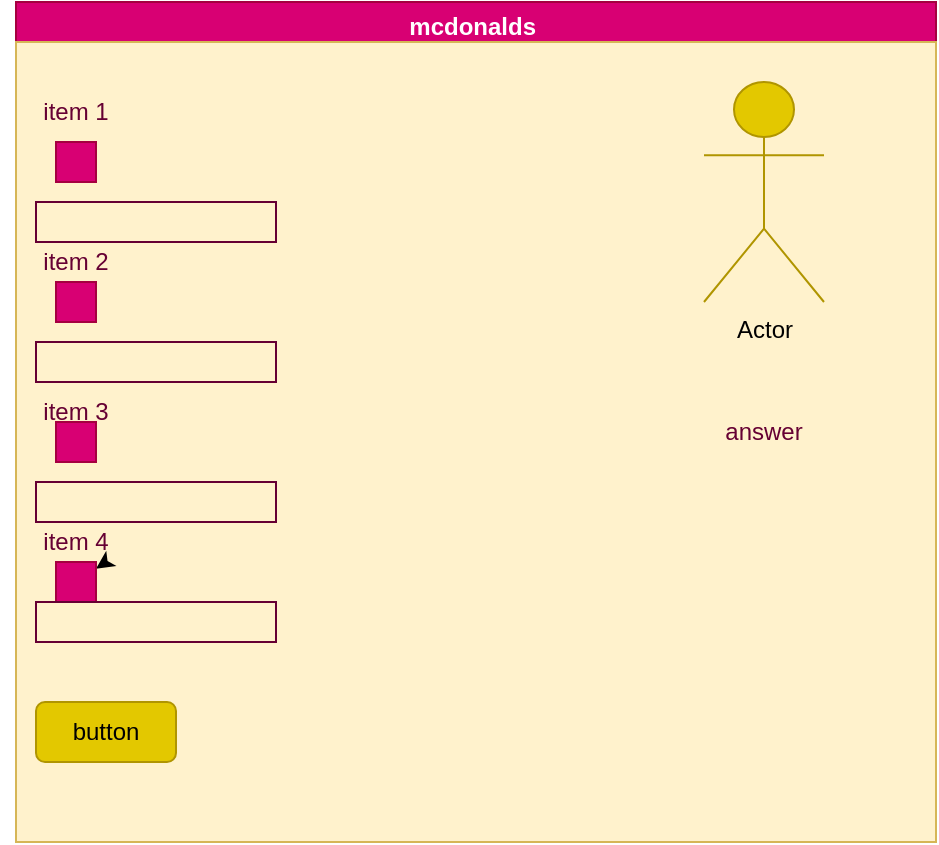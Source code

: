 <mxfile>
    <diagram id="-55225dTMH6KRCjdtvrq" name="Page-1">
        <mxGraphModel dx="594" dy="561" grid="1" gridSize="10" guides="1" tooltips="1" connect="1" arrows="1" fold="1" page="1" pageScale="1" pageWidth="827" pageHeight="1169" math="0" shadow="0">
            <root>
                <mxCell id="0"/>
                <mxCell id="1" parent="0"/>
                <mxCell id="2" value="mcdonalds " style="swimlane;fillColor=#d80073;fontColor=#ffffff;strokeColor=#A50040;" parent="1" vertex="1">
                    <mxGeometry x="70" y="190" width="460" height="240" as="geometry"/>
                </mxCell>
                <mxCell id="3" value="" style="rounded=0;whiteSpace=wrap;html=1;fillColor=#fff2cc;strokeColor=#d6b656;" vertex="1" parent="1">
                    <mxGeometry x="70" y="210" width="460" height="400" as="geometry"/>
                </mxCell>
                <mxCell id="5" value="Actor" style="shape=umlActor;verticalLabelPosition=bottom;verticalAlign=top;html=1;outlineConnect=0;fillColor=#e3c800;fontColor=#000000;strokeColor=#B09500;" vertex="1" parent="1">
                    <mxGeometry x="414" y="230" width="60" height="110" as="geometry"/>
                </mxCell>
                <mxCell id="12" value="item 1" style="text;html=1;align=center;verticalAlign=middle;whiteSpace=wrap;rounded=0;fontColor=#660033;" vertex="1" parent="1">
                    <mxGeometry x="70" y="230" width="60" height="30" as="geometry"/>
                </mxCell>
                <mxCell id="17" value="item 2" style="text;html=1;align=center;verticalAlign=middle;whiteSpace=wrap;rounded=0;fontColor=#660033;" vertex="1" parent="1">
                    <mxGeometry x="70" y="310" width="60" height="20" as="geometry"/>
                </mxCell>
                <mxCell id="27" style="edgeStyle=none;html=1;fontColor=#660033;" edge="1" parent="1" source="18" target="3">
                    <mxGeometry relative="1" as="geometry"/>
                </mxCell>
                <mxCell id="18" value="item 3" style="text;html=1;align=center;verticalAlign=middle;whiteSpace=wrap;rounded=0;fontColor=#660033;" vertex="1" parent="1">
                    <mxGeometry x="70" y="380" width="60" height="30" as="geometry"/>
                </mxCell>
                <mxCell id="28" style="edgeStyle=none;html=1;exitX=0.75;exitY=1;exitDx=0;exitDy=0;fontColor=#660033;" edge="1" parent="1" source="19" target="23">
                    <mxGeometry relative="1" as="geometry"/>
                </mxCell>
                <mxCell id="19" value="item 4" style="text;html=1;align=center;verticalAlign=middle;whiteSpace=wrap;rounded=0;fontColor=#660033;" vertex="1" parent="1">
                    <mxGeometry x="70" y="450" width="60" height="20" as="geometry"/>
                </mxCell>
                <mxCell id="20" value="" style="whiteSpace=wrap;html=1;aspect=fixed;fontColor=#ffffff;fillColor=#d80073;strokeColor=#A50040;" vertex="1" parent="1">
                    <mxGeometry x="90" y="260" width="20" height="20" as="geometry"/>
                </mxCell>
                <mxCell id="21" value="" style="whiteSpace=wrap;html=1;aspect=fixed;fontColor=#ffffff;fillColor=#d80073;strokeColor=#A50040;" vertex="1" parent="1">
                    <mxGeometry x="90" y="330" width="20" height="20" as="geometry"/>
                </mxCell>
                <mxCell id="22" value="" style="whiteSpace=wrap;html=1;aspect=fixed;fontColor=#ffffff;fillColor=#d80073;strokeColor=#A50040;" vertex="1" parent="1">
                    <mxGeometry x="90" y="400" width="20" height="20" as="geometry"/>
                </mxCell>
                <mxCell id="23" value="" style="whiteSpace=wrap;html=1;aspect=fixed;fontColor=#ffffff;fillColor=#d80073;strokeColor=#A50040;" vertex="1" parent="1">
                    <mxGeometry x="90" y="470" width="20" height="20" as="geometry"/>
                </mxCell>
                <mxCell id="43" value="button" style="rounded=1;whiteSpace=wrap;html=1;fontColor=#000000;fillColor=#e3c800;strokeColor=#B09500;" vertex="1" parent="1">
                    <mxGeometry x="80" y="540" width="70" height="30" as="geometry"/>
                </mxCell>
                <mxCell id="44" value="answer" style="text;html=1;strokeColor=none;fillColor=none;align=center;verticalAlign=middle;whiteSpace=wrap;rounded=0;fontColor=#660033;" vertex="1" parent="1">
                    <mxGeometry x="414" y="390" width="60" height="30" as="geometry"/>
                </mxCell>
                <mxCell id="46" value="" style="rounded=0;whiteSpace=wrap;html=1;fontColor=#660033;strokeColor=#660033;fillColor=none;" vertex="1" parent="1">
                    <mxGeometry x="80" y="290" width="120" height="20" as="geometry"/>
                </mxCell>
                <mxCell id="47" value="" style="rounded=0;whiteSpace=wrap;html=1;fontColor=#660033;strokeColor=#660033;fillColor=none;" vertex="1" parent="1">
                    <mxGeometry x="80" y="360" width="120" height="20" as="geometry"/>
                </mxCell>
                <mxCell id="48" value="" style="rounded=0;whiteSpace=wrap;html=1;fontColor=#660033;strokeColor=#660033;fillColor=none;" vertex="1" parent="1">
                    <mxGeometry x="80" y="430" width="120" height="20" as="geometry"/>
                </mxCell>
                <mxCell id="49" value="" style="rounded=0;whiteSpace=wrap;html=1;fontColor=#660033;strokeColor=#660033;fillColor=none;" vertex="1" parent="1">
                    <mxGeometry x="80" y="490" width="120" height="20" as="geometry"/>
                </mxCell>
            </root>
        </mxGraphModel>
    </diagram>
</mxfile>